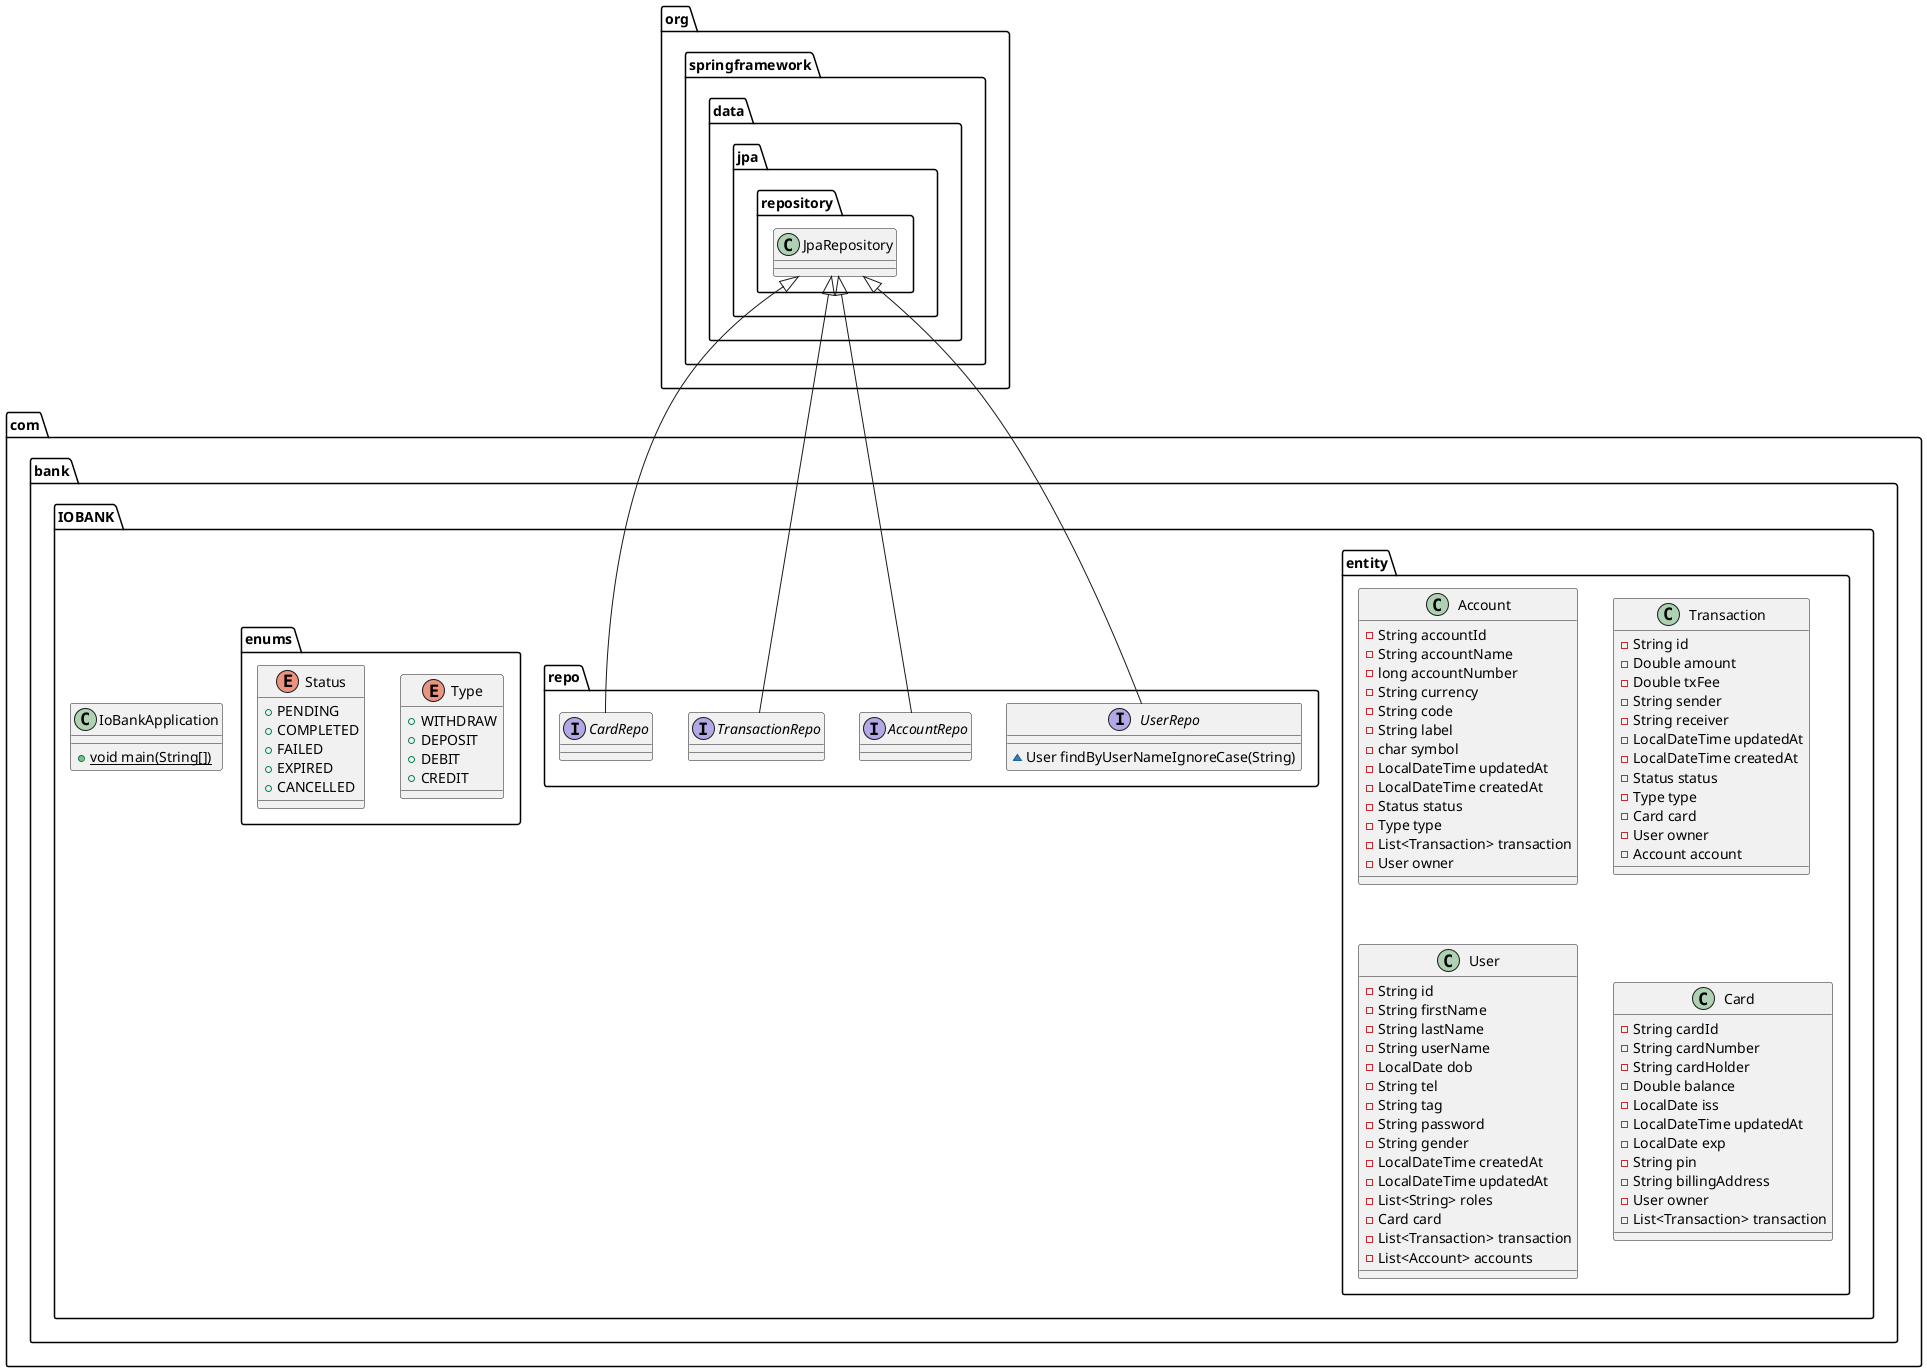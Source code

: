 @startuml
class com.bank.IOBANK.entity.Account {
- String accountId
- String accountName
- long accountNumber
- String currency
- String code
- String label
- char symbol
- LocalDateTime updatedAt
- LocalDateTime createdAt
- Status status
- Type type
- List<Transaction> transaction
- User owner
}

class com.bank.IOBANK.entity.Transaction {
- String id
- Double amount
- Double txFee
- String sender
- String receiver
- LocalDateTime updatedAt
- LocalDateTime createdAt
- Status status
- Type type
- Card card
- User owner
- Account account
}

interface com.bank.IOBANK.repo.UserRepo {
~ User findByUserNameIgnoreCase(String)
}

interface com.bank.IOBANK.repo.AccountRepo {
}
enum com.bank.IOBANK.enums.Type {
+  WITHDRAW
+  DEPOSIT
+  DEBIT
+  CREDIT
}

class com.bank.IOBANK.entity.User {
- String id
- String firstName
- String lastName
- String userName
- LocalDate dob
- String tel
- String tag
- String password
- String gender
- LocalDateTime createdAt
- LocalDateTime updatedAt
- List<String> roles
- Card card
- List<Transaction> transaction
- List<Account> accounts
}

enum com.bank.IOBANK.enums.Status {
+  PENDING
+  COMPLETED
+  FAILED
+  EXPIRED
+  CANCELLED
}

interface com.bank.IOBANK.repo.TransactionRepo {
}
class com.bank.IOBANK.entity.Card {
- String cardId
- String cardNumber
- String cardHolder
- Double balance
- LocalDate iss
- LocalDateTime updatedAt
- LocalDate exp
- String pin
- String billingAddress
- User owner
- List<Transaction> transaction
}

interface com.bank.IOBANK.repo.CardRepo {
}
class com.bank.IOBANK.IoBankApplication {
+ {static} void main(String[])
}



org.springframework.data.jpa.repository.JpaRepository <|-- com.bank.IOBANK.repo.UserRepo
org.springframework.data.jpa.repository.JpaRepository <|-- com.bank.IOBANK.repo.AccountRepo
org.springframework.data.jpa.repository.JpaRepository <|-- com.bank.IOBANK.repo.TransactionRepo
org.springframework.data.jpa.repository.JpaRepository <|-- com.bank.IOBANK.repo.CardRepo
@enduml